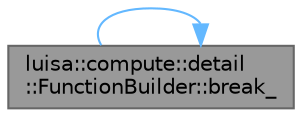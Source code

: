 digraph "luisa::compute::detail::FunctionBuilder::break_"
{
 // LATEX_PDF_SIZE
  bgcolor="transparent";
  edge [fontname=Helvetica,fontsize=10,labelfontname=Helvetica,labelfontsize=10];
  node [fontname=Helvetica,fontsize=10,shape=box,height=0.2,width=0.4];
  rankdir="LR";
  Node1 [id="Node000001",label="luisa::compute::detail\l::FunctionBuilder::break_",height=0.2,width=0.4,color="gray40", fillcolor="grey60", style="filled", fontcolor="black",tooltip="Add break statement"];
  Node1 -> Node1 [id="edge1_Node000001_Node000001",color="steelblue1",style="solid",tooltip=" "];
}
